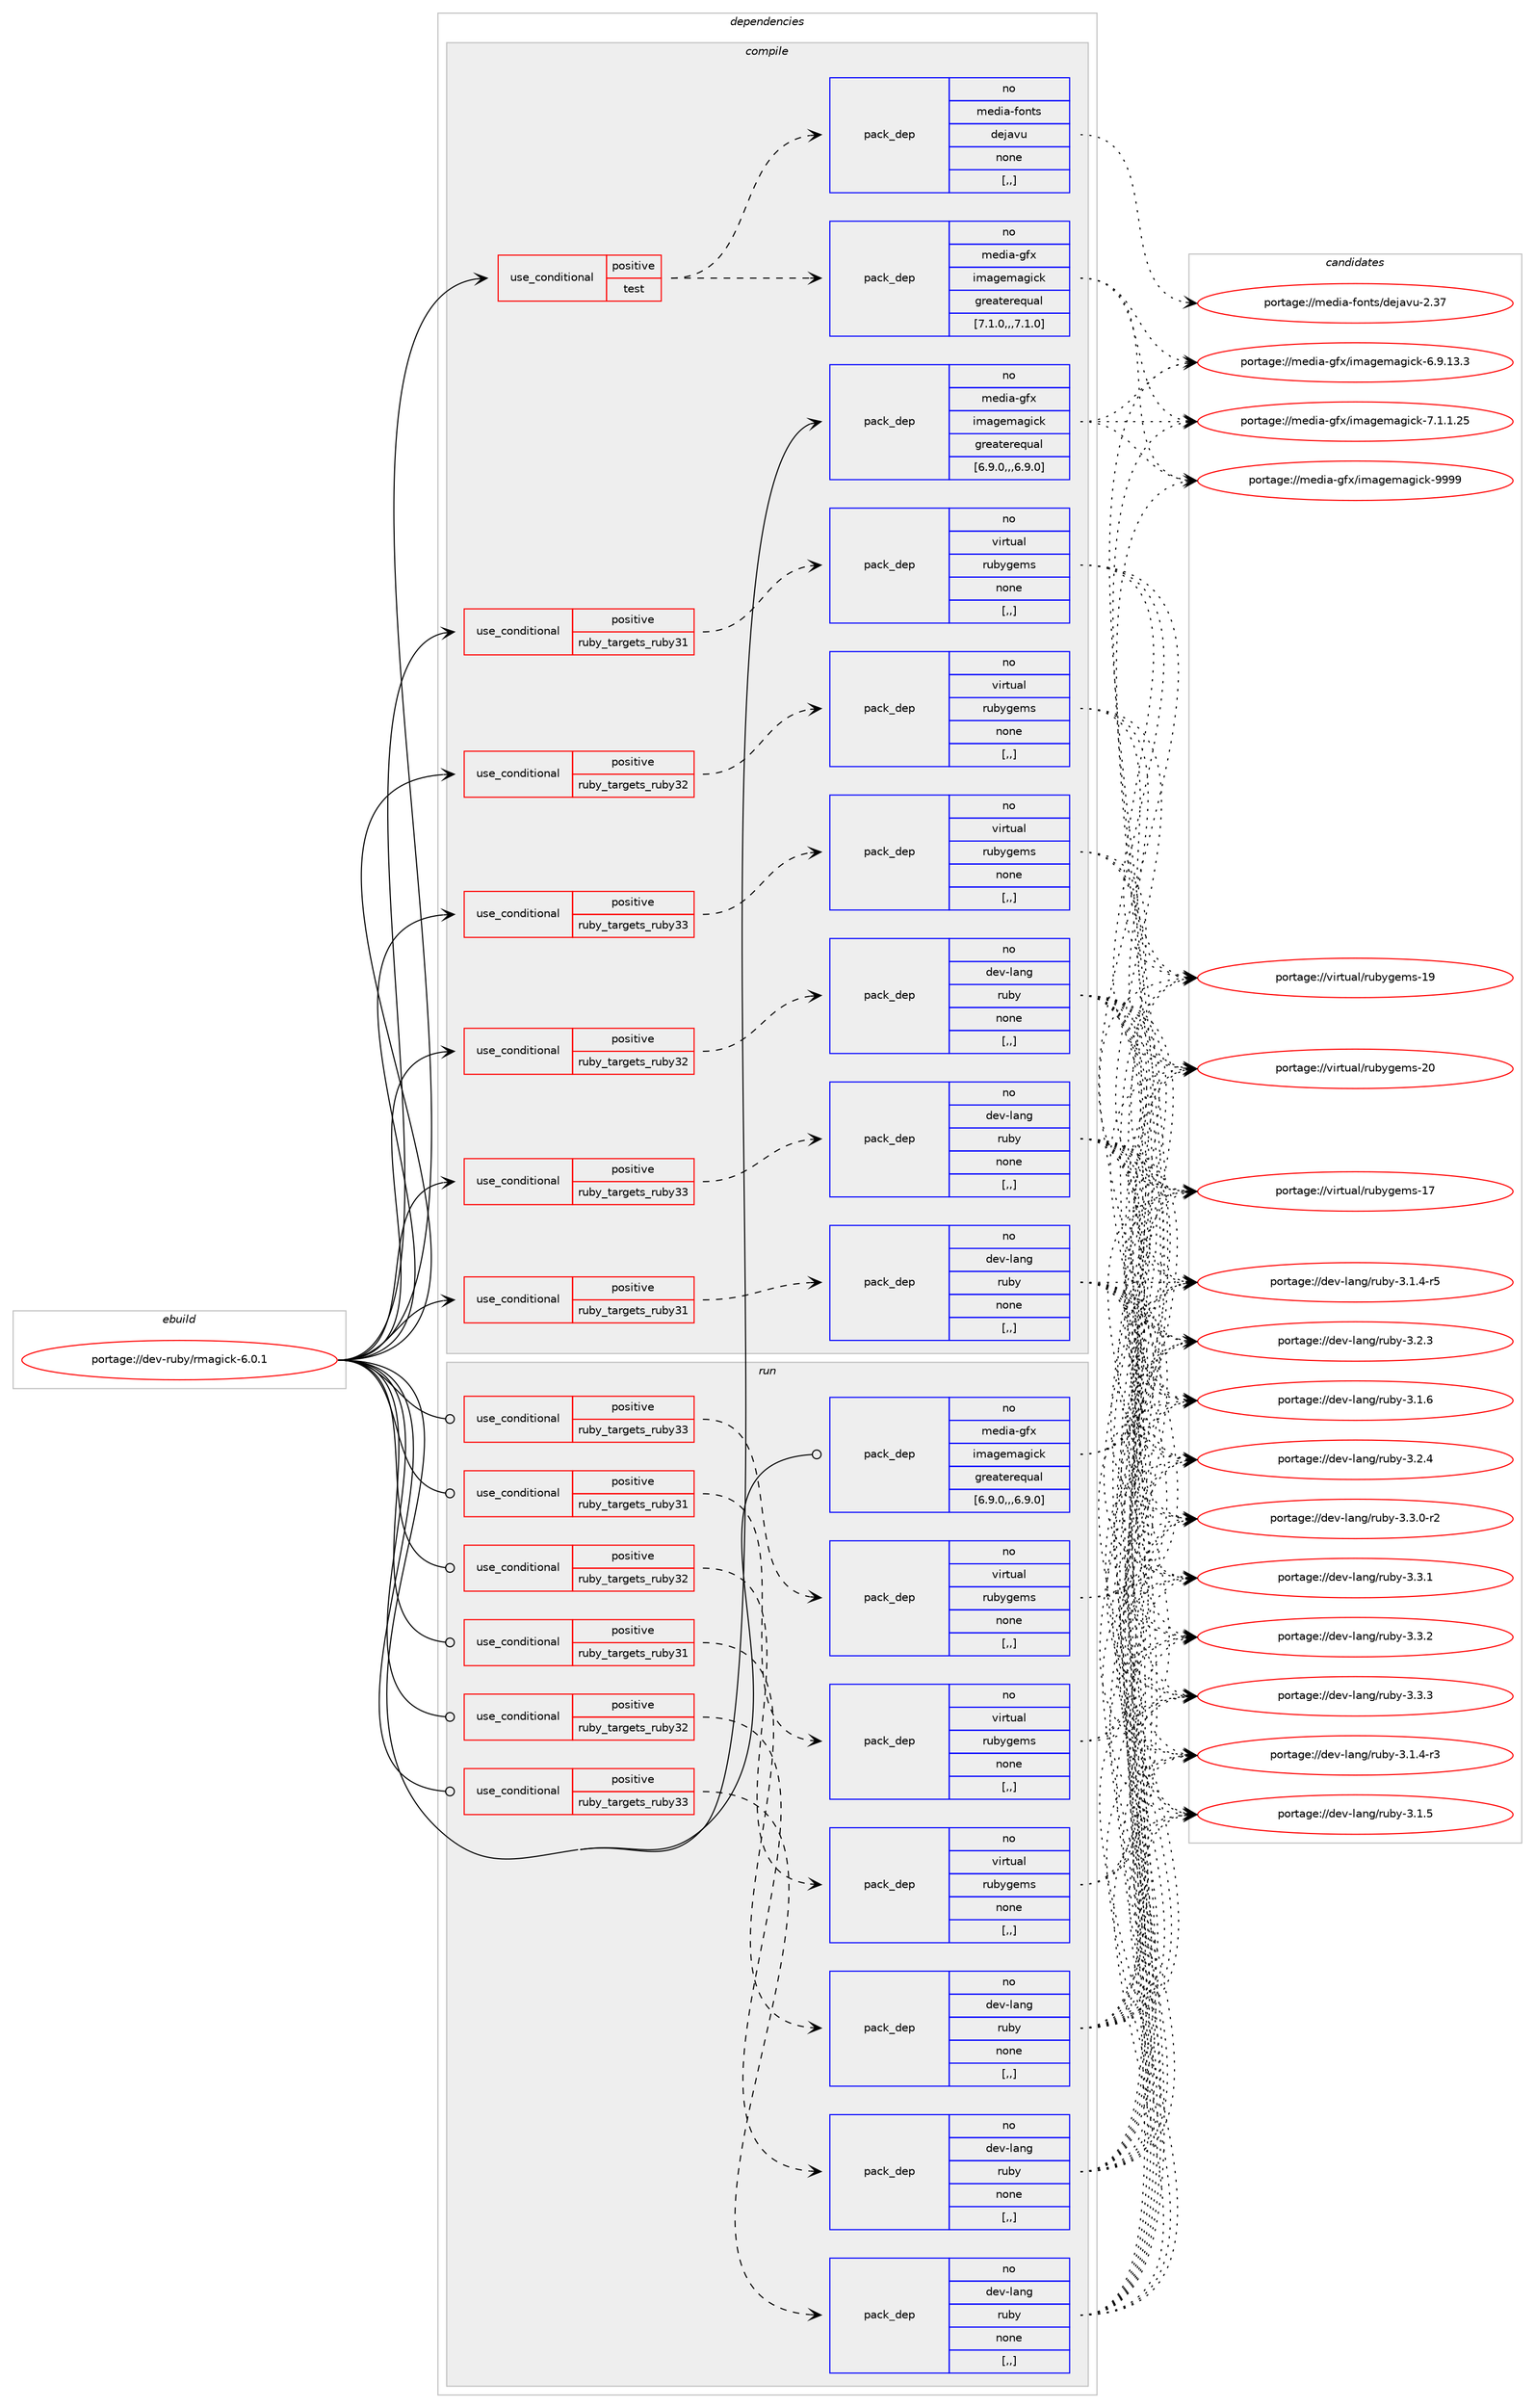 digraph prolog {

# *************
# Graph options
# *************

newrank=true;
concentrate=true;
compound=true;
graph [rankdir=LR,fontname=Helvetica,fontsize=10,ranksep=1.5];#, ranksep=2.5, nodesep=0.2];
edge  [arrowhead=vee];
node  [fontname=Helvetica,fontsize=10];

# **********
# The ebuild
# **********

subgraph cluster_leftcol {
color=gray;
rank=same;
label=<<i>ebuild</i>>;
id [label="portage://dev-ruby/rmagick-6.0.1", color=red, width=4, href="../dev-ruby/rmagick-6.0.1.svg"];
}

# ****************
# The dependencies
# ****************

subgraph cluster_midcol {
color=gray;
label=<<i>dependencies</i>>;
subgraph cluster_compile {
fillcolor="#eeeeee";
style=filled;
label=<<i>compile</i>>;
subgraph cond53191 {
dependency194569 [label=<<TABLE BORDER="0" CELLBORDER="1" CELLSPACING="0" CELLPADDING="4"><TR><TD ROWSPAN="3" CELLPADDING="10">use_conditional</TD></TR><TR><TD>positive</TD></TR><TR><TD>ruby_targets_ruby31</TD></TR></TABLE>>, shape=none, color=red];
subgraph pack140054 {
dependency194570 [label=<<TABLE BORDER="0" CELLBORDER="1" CELLSPACING="0" CELLPADDING="4" WIDTH="220"><TR><TD ROWSPAN="6" CELLPADDING="30">pack_dep</TD></TR><TR><TD WIDTH="110">no</TD></TR><TR><TD>dev-lang</TD></TR><TR><TD>ruby</TD></TR><TR><TD>none</TD></TR><TR><TD>[,,]</TD></TR></TABLE>>, shape=none, color=blue];
}
dependency194569:e -> dependency194570:w [weight=20,style="dashed",arrowhead="vee"];
}
id:e -> dependency194569:w [weight=20,style="solid",arrowhead="vee"];
subgraph cond53192 {
dependency194571 [label=<<TABLE BORDER="0" CELLBORDER="1" CELLSPACING="0" CELLPADDING="4"><TR><TD ROWSPAN="3" CELLPADDING="10">use_conditional</TD></TR><TR><TD>positive</TD></TR><TR><TD>ruby_targets_ruby31</TD></TR></TABLE>>, shape=none, color=red];
subgraph pack140055 {
dependency194572 [label=<<TABLE BORDER="0" CELLBORDER="1" CELLSPACING="0" CELLPADDING="4" WIDTH="220"><TR><TD ROWSPAN="6" CELLPADDING="30">pack_dep</TD></TR><TR><TD WIDTH="110">no</TD></TR><TR><TD>virtual</TD></TR><TR><TD>rubygems</TD></TR><TR><TD>none</TD></TR><TR><TD>[,,]</TD></TR></TABLE>>, shape=none, color=blue];
}
dependency194571:e -> dependency194572:w [weight=20,style="dashed",arrowhead="vee"];
}
id:e -> dependency194571:w [weight=20,style="solid",arrowhead="vee"];
subgraph cond53193 {
dependency194573 [label=<<TABLE BORDER="0" CELLBORDER="1" CELLSPACING="0" CELLPADDING="4"><TR><TD ROWSPAN="3" CELLPADDING="10">use_conditional</TD></TR><TR><TD>positive</TD></TR><TR><TD>ruby_targets_ruby32</TD></TR></TABLE>>, shape=none, color=red];
subgraph pack140056 {
dependency194574 [label=<<TABLE BORDER="0" CELLBORDER="1" CELLSPACING="0" CELLPADDING="4" WIDTH="220"><TR><TD ROWSPAN="6" CELLPADDING="30">pack_dep</TD></TR><TR><TD WIDTH="110">no</TD></TR><TR><TD>dev-lang</TD></TR><TR><TD>ruby</TD></TR><TR><TD>none</TD></TR><TR><TD>[,,]</TD></TR></TABLE>>, shape=none, color=blue];
}
dependency194573:e -> dependency194574:w [weight=20,style="dashed",arrowhead="vee"];
}
id:e -> dependency194573:w [weight=20,style="solid",arrowhead="vee"];
subgraph cond53194 {
dependency194575 [label=<<TABLE BORDER="0" CELLBORDER="1" CELLSPACING="0" CELLPADDING="4"><TR><TD ROWSPAN="3" CELLPADDING="10">use_conditional</TD></TR><TR><TD>positive</TD></TR><TR><TD>ruby_targets_ruby32</TD></TR></TABLE>>, shape=none, color=red];
subgraph pack140057 {
dependency194576 [label=<<TABLE BORDER="0" CELLBORDER="1" CELLSPACING="0" CELLPADDING="4" WIDTH="220"><TR><TD ROWSPAN="6" CELLPADDING="30">pack_dep</TD></TR><TR><TD WIDTH="110">no</TD></TR><TR><TD>virtual</TD></TR><TR><TD>rubygems</TD></TR><TR><TD>none</TD></TR><TR><TD>[,,]</TD></TR></TABLE>>, shape=none, color=blue];
}
dependency194575:e -> dependency194576:w [weight=20,style="dashed",arrowhead="vee"];
}
id:e -> dependency194575:w [weight=20,style="solid",arrowhead="vee"];
subgraph cond53195 {
dependency194577 [label=<<TABLE BORDER="0" CELLBORDER="1" CELLSPACING="0" CELLPADDING="4"><TR><TD ROWSPAN="3" CELLPADDING="10">use_conditional</TD></TR><TR><TD>positive</TD></TR><TR><TD>ruby_targets_ruby33</TD></TR></TABLE>>, shape=none, color=red];
subgraph pack140058 {
dependency194578 [label=<<TABLE BORDER="0" CELLBORDER="1" CELLSPACING="0" CELLPADDING="4" WIDTH="220"><TR><TD ROWSPAN="6" CELLPADDING="30">pack_dep</TD></TR><TR><TD WIDTH="110">no</TD></TR><TR><TD>dev-lang</TD></TR><TR><TD>ruby</TD></TR><TR><TD>none</TD></TR><TR><TD>[,,]</TD></TR></TABLE>>, shape=none, color=blue];
}
dependency194577:e -> dependency194578:w [weight=20,style="dashed",arrowhead="vee"];
}
id:e -> dependency194577:w [weight=20,style="solid",arrowhead="vee"];
subgraph cond53196 {
dependency194579 [label=<<TABLE BORDER="0" CELLBORDER="1" CELLSPACING="0" CELLPADDING="4"><TR><TD ROWSPAN="3" CELLPADDING="10">use_conditional</TD></TR><TR><TD>positive</TD></TR><TR><TD>ruby_targets_ruby33</TD></TR></TABLE>>, shape=none, color=red];
subgraph pack140059 {
dependency194580 [label=<<TABLE BORDER="0" CELLBORDER="1" CELLSPACING="0" CELLPADDING="4" WIDTH="220"><TR><TD ROWSPAN="6" CELLPADDING="30">pack_dep</TD></TR><TR><TD WIDTH="110">no</TD></TR><TR><TD>virtual</TD></TR><TR><TD>rubygems</TD></TR><TR><TD>none</TD></TR><TR><TD>[,,]</TD></TR></TABLE>>, shape=none, color=blue];
}
dependency194579:e -> dependency194580:w [weight=20,style="dashed",arrowhead="vee"];
}
id:e -> dependency194579:w [weight=20,style="solid",arrowhead="vee"];
subgraph cond53197 {
dependency194581 [label=<<TABLE BORDER="0" CELLBORDER="1" CELLSPACING="0" CELLPADDING="4"><TR><TD ROWSPAN="3" CELLPADDING="10">use_conditional</TD></TR><TR><TD>positive</TD></TR><TR><TD>test</TD></TR></TABLE>>, shape=none, color=red];
subgraph pack140060 {
dependency194582 [label=<<TABLE BORDER="0" CELLBORDER="1" CELLSPACING="0" CELLPADDING="4" WIDTH="220"><TR><TD ROWSPAN="6" CELLPADDING="30">pack_dep</TD></TR><TR><TD WIDTH="110">no</TD></TR><TR><TD>media-gfx</TD></TR><TR><TD>imagemagick</TD></TR><TR><TD>greaterequal</TD></TR><TR><TD>[7.1.0,,,7.1.0]</TD></TR></TABLE>>, shape=none, color=blue];
}
dependency194581:e -> dependency194582:w [weight=20,style="dashed",arrowhead="vee"];
subgraph pack140061 {
dependency194583 [label=<<TABLE BORDER="0" CELLBORDER="1" CELLSPACING="0" CELLPADDING="4" WIDTH="220"><TR><TD ROWSPAN="6" CELLPADDING="30">pack_dep</TD></TR><TR><TD WIDTH="110">no</TD></TR><TR><TD>media-fonts</TD></TR><TR><TD>dejavu</TD></TR><TR><TD>none</TD></TR><TR><TD>[,,]</TD></TR></TABLE>>, shape=none, color=blue];
}
dependency194581:e -> dependency194583:w [weight=20,style="dashed",arrowhead="vee"];
}
id:e -> dependency194581:w [weight=20,style="solid",arrowhead="vee"];
subgraph pack140062 {
dependency194584 [label=<<TABLE BORDER="0" CELLBORDER="1" CELLSPACING="0" CELLPADDING="4" WIDTH="220"><TR><TD ROWSPAN="6" CELLPADDING="30">pack_dep</TD></TR><TR><TD WIDTH="110">no</TD></TR><TR><TD>media-gfx</TD></TR><TR><TD>imagemagick</TD></TR><TR><TD>greaterequal</TD></TR><TR><TD>[6.9.0,,,6.9.0]</TD></TR></TABLE>>, shape=none, color=blue];
}
id:e -> dependency194584:w [weight=20,style="solid",arrowhead="vee"];
}
subgraph cluster_compileandrun {
fillcolor="#eeeeee";
style=filled;
label=<<i>compile and run</i>>;
}
subgraph cluster_run {
fillcolor="#eeeeee";
style=filled;
label=<<i>run</i>>;
subgraph cond53198 {
dependency194585 [label=<<TABLE BORDER="0" CELLBORDER="1" CELLSPACING="0" CELLPADDING="4"><TR><TD ROWSPAN="3" CELLPADDING="10">use_conditional</TD></TR><TR><TD>positive</TD></TR><TR><TD>ruby_targets_ruby31</TD></TR></TABLE>>, shape=none, color=red];
subgraph pack140063 {
dependency194586 [label=<<TABLE BORDER="0" CELLBORDER="1" CELLSPACING="0" CELLPADDING="4" WIDTH="220"><TR><TD ROWSPAN="6" CELLPADDING="30">pack_dep</TD></TR><TR><TD WIDTH="110">no</TD></TR><TR><TD>dev-lang</TD></TR><TR><TD>ruby</TD></TR><TR><TD>none</TD></TR><TR><TD>[,,]</TD></TR></TABLE>>, shape=none, color=blue];
}
dependency194585:e -> dependency194586:w [weight=20,style="dashed",arrowhead="vee"];
}
id:e -> dependency194585:w [weight=20,style="solid",arrowhead="odot"];
subgraph cond53199 {
dependency194587 [label=<<TABLE BORDER="0" CELLBORDER="1" CELLSPACING="0" CELLPADDING="4"><TR><TD ROWSPAN="3" CELLPADDING="10">use_conditional</TD></TR><TR><TD>positive</TD></TR><TR><TD>ruby_targets_ruby31</TD></TR></TABLE>>, shape=none, color=red];
subgraph pack140064 {
dependency194588 [label=<<TABLE BORDER="0" CELLBORDER="1" CELLSPACING="0" CELLPADDING="4" WIDTH="220"><TR><TD ROWSPAN="6" CELLPADDING="30">pack_dep</TD></TR><TR><TD WIDTH="110">no</TD></TR><TR><TD>virtual</TD></TR><TR><TD>rubygems</TD></TR><TR><TD>none</TD></TR><TR><TD>[,,]</TD></TR></TABLE>>, shape=none, color=blue];
}
dependency194587:e -> dependency194588:w [weight=20,style="dashed",arrowhead="vee"];
}
id:e -> dependency194587:w [weight=20,style="solid",arrowhead="odot"];
subgraph cond53200 {
dependency194589 [label=<<TABLE BORDER="0" CELLBORDER="1" CELLSPACING="0" CELLPADDING="4"><TR><TD ROWSPAN="3" CELLPADDING="10">use_conditional</TD></TR><TR><TD>positive</TD></TR><TR><TD>ruby_targets_ruby32</TD></TR></TABLE>>, shape=none, color=red];
subgraph pack140065 {
dependency194590 [label=<<TABLE BORDER="0" CELLBORDER="1" CELLSPACING="0" CELLPADDING="4" WIDTH="220"><TR><TD ROWSPAN="6" CELLPADDING="30">pack_dep</TD></TR><TR><TD WIDTH="110">no</TD></TR><TR><TD>dev-lang</TD></TR><TR><TD>ruby</TD></TR><TR><TD>none</TD></TR><TR><TD>[,,]</TD></TR></TABLE>>, shape=none, color=blue];
}
dependency194589:e -> dependency194590:w [weight=20,style="dashed",arrowhead="vee"];
}
id:e -> dependency194589:w [weight=20,style="solid",arrowhead="odot"];
subgraph cond53201 {
dependency194591 [label=<<TABLE BORDER="0" CELLBORDER="1" CELLSPACING="0" CELLPADDING="4"><TR><TD ROWSPAN="3" CELLPADDING="10">use_conditional</TD></TR><TR><TD>positive</TD></TR><TR><TD>ruby_targets_ruby32</TD></TR></TABLE>>, shape=none, color=red];
subgraph pack140066 {
dependency194592 [label=<<TABLE BORDER="0" CELLBORDER="1" CELLSPACING="0" CELLPADDING="4" WIDTH="220"><TR><TD ROWSPAN="6" CELLPADDING="30">pack_dep</TD></TR><TR><TD WIDTH="110">no</TD></TR><TR><TD>virtual</TD></TR><TR><TD>rubygems</TD></TR><TR><TD>none</TD></TR><TR><TD>[,,]</TD></TR></TABLE>>, shape=none, color=blue];
}
dependency194591:e -> dependency194592:w [weight=20,style="dashed",arrowhead="vee"];
}
id:e -> dependency194591:w [weight=20,style="solid",arrowhead="odot"];
subgraph cond53202 {
dependency194593 [label=<<TABLE BORDER="0" CELLBORDER="1" CELLSPACING="0" CELLPADDING="4"><TR><TD ROWSPAN="3" CELLPADDING="10">use_conditional</TD></TR><TR><TD>positive</TD></TR><TR><TD>ruby_targets_ruby33</TD></TR></TABLE>>, shape=none, color=red];
subgraph pack140067 {
dependency194594 [label=<<TABLE BORDER="0" CELLBORDER="1" CELLSPACING="0" CELLPADDING="4" WIDTH="220"><TR><TD ROWSPAN="6" CELLPADDING="30">pack_dep</TD></TR><TR><TD WIDTH="110">no</TD></TR><TR><TD>dev-lang</TD></TR><TR><TD>ruby</TD></TR><TR><TD>none</TD></TR><TR><TD>[,,]</TD></TR></TABLE>>, shape=none, color=blue];
}
dependency194593:e -> dependency194594:w [weight=20,style="dashed",arrowhead="vee"];
}
id:e -> dependency194593:w [weight=20,style="solid",arrowhead="odot"];
subgraph cond53203 {
dependency194595 [label=<<TABLE BORDER="0" CELLBORDER="1" CELLSPACING="0" CELLPADDING="4"><TR><TD ROWSPAN="3" CELLPADDING="10">use_conditional</TD></TR><TR><TD>positive</TD></TR><TR><TD>ruby_targets_ruby33</TD></TR></TABLE>>, shape=none, color=red];
subgraph pack140068 {
dependency194596 [label=<<TABLE BORDER="0" CELLBORDER="1" CELLSPACING="0" CELLPADDING="4" WIDTH="220"><TR><TD ROWSPAN="6" CELLPADDING="30">pack_dep</TD></TR><TR><TD WIDTH="110">no</TD></TR><TR><TD>virtual</TD></TR><TR><TD>rubygems</TD></TR><TR><TD>none</TD></TR><TR><TD>[,,]</TD></TR></TABLE>>, shape=none, color=blue];
}
dependency194595:e -> dependency194596:w [weight=20,style="dashed",arrowhead="vee"];
}
id:e -> dependency194595:w [weight=20,style="solid",arrowhead="odot"];
subgraph pack140069 {
dependency194597 [label=<<TABLE BORDER="0" CELLBORDER="1" CELLSPACING="0" CELLPADDING="4" WIDTH="220"><TR><TD ROWSPAN="6" CELLPADDING="30">pack_dep</TD></TR><TR><TD WIDTH="110">no</TD></TR><TR><TD>media-gfx</TD></TR><TR><TD>imagemagick</TD></TR><TR><TD>greaterequal</TD></TR><TR><TD>[6.9.0,,,6.9.0]</TD></TR></TABLE>>, shape=none, color=blue];
}
id:e -> dependency194597:w [weight=20,style="solid",arrowhead="odot"];
}
}

# **************
# The candidates
# **************

subgraph cluster_choices {
rank=same;
color=gray;
label=<<i>candidates</i>>;

subgraph choice140054 {
color=black;
nodesep=1;
choice100101118451089711010347114117981214551464946524511451 [label="portage://dev-lang/ruby-3.1.4-r3", color=red, width=4,href="../dev-lang/ruby-3.1.4-r3.svg"];
choice100101118451089711010347114117981214551464946524511453 [label="portage://dev-lang/ruby-3.1.4-r5", color=red, width=4,href="../dev-lang/ruby-3.1.4-r5.svg"];
choice10010111845108971101034711411798121455146494653 [label="portage://dev-lang/ruby-3.1.5", color=red, width=4,href="../dev-lang/ruby-3.1.5.svg"];
choice10010111845108971101034711411798121455146494654 [label="portage://dev-lang/ruby-3.1.6", color=red, width=4,href="../dev-lang/ruby-3.1.6.svg"];
choice10010111845108971101034711411798121455146504651 [label="portage://dev-lang/ruby-3.2.3", color=red, width=4,href="../dev-lang/ruby-3.2.3.svg"];
choice10010111845108971101034711411798121455146504652 [label="portage://dev-lang/ruby-3.2.4", color=red, width=4,href="../dev-lang/ruby-3.2.4.svg"];
choice100101118451089711010347114117981214551465146484511450 [label="portage://dev-lang/ruby-3.3.0-r2", color=red, width=4,href="../dev-lang/ruby-3.3.0-r2.svg"];
choice10010111845108971101034711411798121455146514649 [label="portage://dev-lang/ruby-3.3.1", color=red, width=4,href="../dev-lang/ruby-3.3.1.svg"];
choice10010111845108971101034711411798121455146514650 [label="portage://dev-lang/ruby-3.3.2", color=red, width=4,href="../dev-lang/ruby-3.3.2.svg"];
choice10010111845108971101034711411798121455146514651 [label="portage://dev-lang/ruby-3.3.3", color=red, width=4,href="../dev-lang/ruby-3.3.3.svg"];
dependency194570:e -> choice100101118451089711010347114117981214551464946524511451:w [style=dotted,weight="100"];
dependency194570:e -> choice100101118451089711010347114117981214551464946524511453:w [style=dotted,weight="100"];
dependency194570:e -> choice10010111845108971101034711411798121455146494653:w [style=dotted,weight="100"];
dependency194570:e -> choice10010111845108971101034711411798121455146494654:w [style=dotted,weight="100"];
dependency194570:e -> choice10010111845108971101034711411798121455146504651:w [style=dotted,weight="100"];
dependency194570:e -> choice10010111845108971101034711411798121455146504652:w [style=dotted,weight="100"];
dependency194570:e -> choice100101118451089711010347114117981214551465146484511450:w [style=dotted,weight="100"];
dependency194570:e -> choice10010111845108971101034711411798121455146514649:w [style=dotted,weight="100"];
dependency194570:e -> choice10010111845108971101034711411798121455146514650:w [style=dotted,weight="100"];
dependency194570:e -> choice10010111845108971101034711411798121455146514651:w [style=dotted,weight="100"];
}
subgraph choice140055 {
color=black;
nodesep=1;
choice118105114116117971084711411798121103101109115454955 [label="portage://virtual/rubygems-17", color=red, width=4,href="../virtual/rubygems-17.svg"];
choice118105114116117971084711411798121103101109115454957 [label="portage://virtual/rubygems-19", color=red, width=4,href="../virtual/rubygems-19.svg"];
choice118105114116117971084711411798121103101109115455048 [label="portage://virtual/rubygems-20", color=red, width=4,href="../virtual/rubygems-20.svg"];
dependency194572:e -> choice118105114116117971084711411798121103101109115454955:w [style=dotted,weight="100"];
dependency194572:e -> choice118105114116117971084711411798121103101109115454957:w [style=dotted,weight="100"];
dependency194572:e -> choice118105114116117971084711411798121103101109115455048:w [style=dotted,weight="100"];
}
subgraph choice140056 {
color=black;
nodesep=1;
choice100101118451089711010347114117981214551464946524511451 [label="portage://dev-lang/ruby-3.1.4-r3", color=red, width=4,href="../dev-lang/ruby-3.1.4-r3.svg"];
choice100101118451089711010347114117981214551464946524511453 [label="portage://dev-lang/ruby-3.1.4-r5", color=red, width=4,href="../dev-lang/ruby-3.1.4-r5.svg"];
choice10010111845108971101034711411798121455146494653 [label="portage://dev-lang/ruby-3.1.5", color=red, width=4,href="../dev-lang/ruby-3.1.5.svg"];
choice10010111845108971101034711411798121455146494654 [label="portage://dev-lang/ruby-3.1.6", color=red, width=4,href="../dev-lang/ruby-3.1.6.svg"];
choice10010111845108971101034711411798121455146504651 [label="portage://dev-lang/ruby-3.2.3", color=red, width=4,href="../dev-lang/ruby-3.2.3.svg"];
choice10010111845108971101034711411798121455146504652 [label="portage://dev-lang/ruby-3.2.4", color=red, width=4,href="../dev-lang/ruby-3.2.4.svg"];
choice100101118451089711010347114117981214551465146484511450 [label="portage://dev-lang/ruby-3.3.0-r2", color=red, width=4,href="../dev-lang/ruby-3.3.0-r2.svg"];
choice10010111845108971101034711411798121455146514649 [label="portage://dev-lang/ruby-3.3.1", color=red, width=4,href="../dev-lang/ruby-3.3.1.svg"];
choice10010111845108971101034711411798121455146514650 [label="portage://dev-lang/ruby-3.3.2", color=red, width=4,href="../dev-lang/ruby-3.3.2.svg"];
choice10010111845108971101034711411798121455146514651 [label="portage://dev-lang/ruby-3.3.3", color=red, width=4,href="../dev-lang/ruby-3.3.3.svg"];
dependency194574:e -> choice100101118451089711010347114117981214551464946524511451:w [style=dotted,weight="100"];
dependency194574:e -> choice100101118451089711010347114117981214551464946524511453:w [style=dotted,weight="100"];
dependency194574:e -> choice10010111845108971101034711411798121455146494653:w [style=dotted,weight="100"];
dependency194574:e -> choice10010111845108971101034711411798121455146494654:w [style=dotted,weight="100"];
dependency194574:e -> choice10010111845108971101034711411798121455146504651:w [style=dotted,weight="100"];
dependency194574:e -> choice10010111845108971101034711411798121455146504652:w [style=dotted,weight="100"];
dependency194574:e -> choice100101118451089711010347114117981214551465146484511450:w [style=dotted,weight="100"];
dependency194574:e -> choice10010111845108971101034711411798121455146514649:w [style=dotted,weight="100"];
dependency194574:e -> choice10010111845108971101034711411798121455146514650:w [style=dotted,weight="100"];
dependency194574:e -> choice10010111845108971101034711411798121455146514651:w [style=dotted,weight="100"];
}
subgraph choice140057 {
color=black;
nodesep=1;
choice118105114116117971084711411798121103101109115454955 [label="portage://virtual/rubygems-17", color=red, width=4,href="../virtual/rubygems-17.svg"];
choice118105114116117971084711411798121103101109115454957 [label="portage://virtual/rubygems-19", color=red, width=4,href="../virtual/rubygems-19.svg"];
choice118105114116117971084711411798121103101109115455048 [label="portage://virtual/rubygems-20", color=red, width=4,href="../virtual/rubygems-20.svg"];
dependency194576:e -> choice118105114116117971084711411798121103101109115454955:w [style=dotted,weight="100"];
dependency194576:e -> choice118105114116117971084711411798121103101109115454957:w [style=dotted,weight="100"];
dependency194576:e -> choice118105114116117971084711411798121103101109115455048:w [style=dotted,weight="100"];
}
subgraph choice140058 {
color=black;
nodesep=1;
choice100101118451089711010347114117981214551464946524511451 [label="portage://dev-lang/ruby-3.1.4-r3", color=red, width=4,href="../dev-lang/ruby-3.1.4-r3.svg"];
choice100101118451089711010347114117981214551464946524511453 [label="portage://dev-lang/ruby-3.1.4-r5", color=red, width=4,href="../dev-lang/ruby-3.1.4-r5.svg"];
choice10010111845108971101034711411798121455146494653 [label="portage://dev-lang/ruby-3.1.5", color=red, width=4,href="../dev-lang/ruby-3.1.5.svg"];
choice10010111845108971101034711411798121455146494654 [label="portage://dev-lang/ruby-3.1.6", color=red, width=4,href="../dev-lang/ruby-3.1.6.svg"];
choice10010111845108971101034711411798121455146504651 [label="portage://dev-lang/ruby-3.2.3", color=red, width=4,href="../dev-lang/ruby-3.2.3.svg"];
choice10010111845108971101034711411798121455146504652 [label="portage://dev-lang/ruby-3.2.4", color=red, width=4,href="../dev-lang/ruby-3.2.4.svg"];
choice100101118451089711010347114117981214551465146484511450 [label="portage://dev-lang/ruby-3.3.0-r2", color=red, width=4,href="../dev-lang/ruby-3.3.0-r2.svg"];
choice10010111845108971101034711411798121455146514649 [label="portage://dev-lang/ruby-3.3.1", color=red, width=4,href="../dev-lang/ruby-3.3.1.svg"];
choice10010111845108971101034711411798121455146514650 [label="portage://dev-lang/ruby-3.3.2", color=red, width=4,href="../dev-lang/ruby-3.3.2.svg"];
choice10010111845108971101034711411798121455146514651 [label="portage://dev-lang/ruby-3.3.3", color=red, width=4,href="../dev-lang/ruby-3.3.3.svg"];
dependency194578:e -> choice100101118451089711010347114117981214551464946524511451:w [style=dotted,weight="100"];
dependency194578:e -> choice100101118451089711010347114117981214551464946524511453:w [style=dotted,weight="100"];
dependency194578:e -> choice10010111845108971101034711411798121455146494653:w [style=dotted,weight="100"];
dependency194578:e -> choice10010111845108971101034711411798121455146494654:w [style=dotted,weight="100"];
dependency194578:e -> choice10010111845108971101034711411798121455146504651:w [style=dotted,weight="100"];
dependency194578:e -> choice10010111845108971101034711411798121455146504652:w [style=dotted,weight="100"];
dependency194578:e -> choice100101118451089711010347114117981214551465146484511450:w [style=dotted,weight="100"];
dependency194578:e -> choice10010111845108971101034711411798121455146514649:w [style=dotted,weight="100"];
dependency194578:e -> choice10010111845108971101034711411798121455146514650:w [style=dotted,weight="100"];
dependency194578:e -> choice10010111845108971101034711411798121455146514651:w [style=dotted,weight="100"];
}
subgraph choice140059 {
color=black;
nodesep=1;
choice118105114116117971084711411798121103101109115454955 [label="portage://virtual/rubygems-17", color=red, width=4,href="../virtual/rubygems-17.svg"];
choice118105114116117971084711411798121103101109115454957 [label="portage://virtual/rubygems-19", color=red, width=4,href="../virtual/rubygems-19.svg"];
choice118105114116117971084711411798121103101109115455048 [label="portage://virtual/rubygems-20", color=red, width=4,href="../virtual/rubygems-20.svg"];
dependency194580:e -> choice118105114116117971084711411798121103101109115454955:w [style=dotted,weight="100"];
dependency194580:e -> choice118105114116117971084711411798121103101109115454957:w [style=dotted,weight="100"];
dependency194580:e -> choice118105114116117971084711411798121103101109115455048:w [style=dotted,weight="100"];
}
subgraph choice140060 {
color=black;
nodesep=1;
choice109101100105974510310212047105109971031011099710310599107455446574649514651 [label="portage://media-gfx/imagemagick-6.9.13.3", color=red, width=4,href="../media-gfx/imagemagick-6.9.13.3.svg"];
choice109101100105974510310212047105109971031011099710310599107455546494649465053 [label="portage://media-gfx/imagemagick-7.1.1.25", color=red, width=4,href="../media-gfx/imagemagick-7.1.1.25.svg"];
choice1091011001059745103102120471051099710310110997103105991074557575757 [label="portage://media-gfx/imagemagick-9999", color=red, width=4,href="../media-gfx/imagemagick-9999.svg"];
dependency194582:e -> choice109101100105974510310212047105109971031011099710310599107455446574649514651:w [style=dotted,weight="100"];
dependency194582:e -> choice109101100105974510310212047105109971031011099710310599107455546494649465053:w [style=dotted,weight="100"];
dependency194582:e -> choice1091011001059745103102120471051099710310110997103105991074557575757:w [style=dotted,weight="100"];
}
subgraph choice140061 {
color=black;
nodesep=1;
choice109101100105974510211111011611547100101106971181174550465155 [label="portage://media-fonts/dejavu-2.37", color=red, width=4,href="../media-fonts/dejavu-2.37.svg"];
dependency194583:e -> choice109101100105974510211111011611547100101106971181174550465155:w [style=dotted,weight="100"];
}
subgraph choice140062 {
color=black;
nodesep=1;
choice109101100105974510310212047105109971031011099710310599107455446574649514651 [label="portage://media-gfx/imagemagick-6.9.13.3", color=red, width=4,href="../media-gfx/imagemagick-6.9.13.3.svg"];
choice109101100105974510310212047105109971031011099710310599107455546494649465053 [label="portage://media-gfx/imagemagick-7.1.1.25", color=red, width=4,href="../media-gfx/imagemagick-7.1.1.25.svg"];
choice1091011001059745103102120471051099710310110997103105991074557575757 [label="portage://media-gfx/imagemagick-9999", color=red, width=4,href="../media-gfx/imagemagick-9999.svg"];
dependency194584:e -> choice109101100105974510310212047105109971031011099710310599107455446574649514651:w [style=dotted,weight="100"];
dependency194584:e -> choice109101100105974510310212047105109971031011099710310599107455546494649465053:w [style=dotted,weight="100"];
dependency194584:e -> choice1091011001059745103102120471051099710310110997103105991074557575757:w [style=dotted,weight="100"];
}
subgraph choice140063 {
color=black;
nodesep=1;
choice100101118451089711010347114117981214551464946524511451 [label="portage://dev-lang/ruby-3.1.4-r3", color=red, width=4,href="../dev-lang/ruby-3.1.4-r3.svg"];
choice100101118451089711010347114117981214551464946524511453 [label="portage://dev-lang/ruby-3.1.4-r5", color=red, width=4,href="../dev-lang/ruby-3.1.4-r5.svg"];
choice10010111845108971101034711411798121455146494653 [label="portage://dev-lang/ruby-3.1.5", color=red, width=4,href="../dev-lang/ruby-3.1.5.svg"];
choice10010111845108971101034711411798121455146494654 [label="portage://dev-lang/ruby-3.1.6", color=red, width=4,href="../dev-lang/ruby-3.1.6.svg"];
choice10010111845108971101034711411798121455146504651 [label="portage://dev-lang/ruby-3.2.3", color=red, width=4,href="../dev-lang/ruby-3.2.3.svg"];
choice10010111845108971101034711411798121455146504652 [label="portage://dev-lang/ruby-3.2.4", color=red, width=4,href="../dev-lang/ruby-3.2.4.svg"];
choice100101118451089711010347114117981214551465146484511450 [label="portage://dev-lang/ruby-3.3.0-r2", color=red, width=4,href="../dev-lang/ruby-3.3.0-r2.svg"];
choice10010111845108971101034711411798121455146514649 [label="portage://dev-lang/ruby-3.3.1", color=red, width=4,href="../dev-lang/ruby-3.3.1.svg"];
choice10010111845108971101034711411798121455146514650 [label="portage://dev-lang/ruby-3.3.2", color=red, width=4,href="../dev-lang/ruby-3.3.2.svg"];
choice10010111845108971101034711411798121455146514651 [label="portage://dev-lang/ruby-3.3.3", color=red, width=4,href="../dev-lang/ruby-3.3.3.svg"];
dependency194586:e -> choice100101118451089711010347114117981214551464946524511451:w [style=dotted,weight="100"];
dependency194586:e -> choice100101118451089711010347114117981214551464946524511453:w [style=dotted,weight="100"];
dependency194586:e -> choice10010111845108971101034711411798121455146494653:w [style=dotted,weight="100"];
dependency194586:e -> choice10010111845108971101034711411798121455146494654:w [style=dotted,weight="100"];
dependency194586:e -> choice10010111845108971101034711411798121455146504651:w [style=dotted,weight="100"];
dependency194586:e -> choice10010111845108971101034711411798121455146504652:w [style=dotted,weight="100"];
dependency194586:e -> choice100101118451089711010347114117981214551465146484511450:w [style=dotted,weight="100"];
dependency194586:e -> choice10010111845108971101034711411798121455146514649:w [style=dotted,weight="100"];
dependency194586:e -> choice10010111845108971101034711411798121455146514650:w [style=dotted,weight="100"];
dependency194586:e -> choice10010111845108971101034711411798121455146514651:w [style=dotted,weight="100"];
}
subgraph choice140064 {
color=black;
nodesep=1;
choice118105114116117971084711411798121103101109115454955 [label="portage://virtual/rubygems-17", color=red, width=4,href="../virtual/rubygems-17.svg"];
choice118105114116117971084711411798121103101109115454957 [label="portage://virtual/rubygems-19", color=red, width=4,href="../virtual/rubygems-19.svg"];
choice118105114116117971084711411798121103101109115455048 [label="portage://virtual/rubygems-20", color=red, width=4,href="../virtual/rubygems-20.svg"];
dependency194588:e -> choice118105114116117971084711411798121103101109115454955:w [style=dotted,weight="100"];
dependency194588:e -> choice118105114116117971084711411798121103101109115454957:w [style=dotted,weight="100"];
dependency194588:e -> choice118105114116117971084711411798121103101109115455048:w [style=dotted,weight="100"];
}
subgraph choice140065 {
color=black;
nodesep=1;
choice100101118451089711010347114117981214551464946524511451 [label="portage://dev-lang/ruby-3.1.4-r3", color=red, width=4,href="../dev-lang/ruby-3.1.4-r3.svg"];
choice100101118451089711010347114117981214551464946524511453 [label="portage://dev-lang/ruby-3.1.4-r5", color=red, width=4,href="../dev-lang/ruby-3.1.4-r5.svg"];
choice10010111845108971101034711411798121455146494653 [label="portage://dev-lang/ruby-3.1.5", color=red, width=4,href="../dev-lang/ruby-3.1.5.svg"];
choice10010111845108971101034711411798121455146494654 [label="portage://dev-lang/ruby-3.1.6", color=red, width=4,href="../dev-lang/ruby-3.1.6.svg"];
choice10010111845108971101034711411798121455146504651 [label="portage://dev-lang/ruby-3.2.3", color=red, width=4,href="../dev-lang/ruby-3.2.3.svg"];
choice10010111845108971101034711411798121455146504652 [label="portage://dev-lang/ruby-3.2.4", color=red, width=4,href="../dev-lang/ruby-3.2.4.svg"];
choice100101118451089711010347114117981214551465146484511450 [label="portage://dev-lang/ruby-3.3.0-r2", color=red, width=4,href="../dev-lang/ruby-3.3.0-r2.svg"];
choice10010111845108971101034711411798121455146514649 [label="portage://dev-lang/ruby-3.3.1", color=red, width=4,href="../dev-lang/ruby-3.3.1.svg"];
choice10010111845108971101034711411798121455146514650 [label="portage://dev-lang/ruby-3.3.2", color=red, width=4,href="../dev-lang/ruby-3.3.2.svg"];
choice10010111845108971101034711411798121455146514651 [label="portage://dev-lang/ruby-3.3.3", color=red, width=4,href="../dev-lang/ruby-3.3.3.svg"];
dependency194590:e -> choice100101118451089711010347114117981214551464946524511451:w [style=dotted,weight="100"];
dependency194590:e -> choice100101118451089711010347114117981214551464946524511453:w [style=dotted,weight="100"];
dependency194590:e -> choice10010111845108971101034711411798121455146494653:w [style=dotted,weight="100"];
dependency194590:e -> choice10010111845108971101034711411798121455146494654:w [style=dotted,weight="100"];
dependency194590:e -> choice10010111845108971101034711411798121455146504651:w [style=dotted,weight="100"];
dependency194590:e -> choice10010111845108971101034711411798121455146504652:w [style=dotted,weight="100"];
dependency194590:e -> choice100101118451089711010347114117981214551465146484511450:w [style=dotted,weight="100"];
dependency194590:e -> choice10010111845108971101034711411798121455146514649:w [style=dotted,weight="100"];
dependency194590:e -> choice10010111845108971101034711411798121455146514650:w [style=dotted,weight="100"];
dependency194590:e -> choice10010111845108971101034711411798121455146514651:w [style=dotted,weight="100"];
}
subgraph choice140066 {
color=black;
nodesep=1;
choice118105114116117971084711411798121103101109115454955 [label="portage://virtual/rubygems-17", color=red, width=4,href="../virtual/rubygems-17.svg"];
choice118105114116117971084711411798121103101109115454957 [label="portage://virtual/rubygems-19", color=red, width=4,href="../virtual/rubygems-19.svg"];
choice118105114116117971084711411798121103101109115455048 [label="portage://virtual/rubygems-20", color=red, width=4,href="../virtual/rubygems-20.svg"];
dependency194592:e -> choice118105114116117971084711411798121103101109115454955:w [style=dotted,weight="100"];
dependency194592:e -> choice118105114116117971084711411798121103101109115454957:w [style=dotted,weight="100"];
dependency194592:e -> choice118105114116117971084711411798121103101109115455048:w [style=dotted,weight="100"];
}
subgraph choice140067 {
color=black;
nodesep=1;
choice100101118451089711010347114117981214551464946524511451 [label="portage://dev-lang/ruby-3.1.4-r3", color=red, width=4,href="../dev-lang/ruby-3.1.4-r3.svg"];
choice100101118451089711010347114117981214551464946524511453 [label="portage://dev-lang/ruby-3.1.4-r5", color=red, width=4,href="../dev-lang/ruby-3.1.4-r5.svg"];
choice10010111845108971101034711411798121455146494653 [label="portage://dev-lang/ruby-3.1.5", color=red, width=4,href="../dev-lang/ruby-3.1.5.svg"];
choice10010111845108971101034711411798121455146494654 [label="portage://dev-lang/ruby-3.1.6", color=red, width=4,href="../dev-lang/ruby-3.1.6.svg"];
choice10010111845108971101034711411798121455146504651 [label="portage://dev-lang/ruby-3.2.3", color=red, width=4,href="../dev-lang/ruby-3.2.3.svg"];
choice10010111845108971101034711411798121455146504652 [label="portage://dev-lang/ruby-3.2.4", color=red, width=4,href="../dev-lang/ruby-3.2.4.svg"];
choice100101118451089711010347114117981214551465146484511450 [label="portage://dev-lang/ruby-3.3.0-r2", color=red, width=4,href="../dev-lang/ruby-3.3.0-r2.svg"];
choice10010111845108971101034711411798121455146514649 [label="portage://dev-lang/ruby-3.3.1", color=red, width=4,href="../dev-lang/ruby-3.3.1.svg"];
choice10010111845108971101034711411798121455146514650 [label="portage://dev-lang/ruby-3.3.2", color=red, width=4,href="../dev-lang/ruby-3.3.2.svg"];
choice10010111845108971101034711411798121455146514651 [label="portage://dev-lang/ruby-3.3.3", color=red, width=4,href="../dev-lang/ruby-3.3.3.svg"];
dependency194594:e -> choice100101118451089711010347114117981214551464946524511451:w [style=dotted,weight="100"];
dependency194594:e -> choice100101118451089711010347114117981214551464946524511453:w [style=dotted,weight="100"];
dependency194594:e -> choice10010111845108971101034711411798121455146494653:w [style=dotted,weight="100"];
dependency194594:e -> choice10010111845108971101034711411798121455146494654:w [style=dotted,weight="100"];
dependency194594:e -> choice10010111845108971101034711411798121455146504651:w [style=dotted,weight="100"];
dependency194594:e -> choice10010111845108971101034711411798121455146504652:w [style=dotted,weight="100"];
dependency194594:e -> choice100101118451089711010347114117981214551465146484511450:w [style=dotted,weight="100"];
dependency194594:e -> choice10010111845108971101034711411798121455146514649:w [style=dotted,weight="100"];
dependency194594:e -> choice10010111845108971101034711411798121455146514650:w [style=dotted,weight="100"];
dependency194594:e -> choice10010111845108971101034711411798121455146514651:w [style=dotted,weight="100"];
}
subgraph choice140068 {
color=black;
nodesep=1;
choice118105114116117971084711411798121103101109115454955 [label="portage://virtual/rubygems-17", color=red, width=4,href="../virtual/rubygems-17.svg"];
choice118105114116117971084711411798121103101109115454957 [label="portage://virtual/rubygems-19", color=red, width=4,href="../virtual/rubygems-19.svg"];
choice118105114116117971084711411798121103101109115455048 [label="portage://virtual/rubygems-20", color=red, width=4,href="../virtual/rubygems-20.svg"];
dependency194596:e -> choice118105114116117971084711411798121103101109115454955:w [style=dotted,weight="100"];
dependency194596:e -> choice118105114116117971084711411798121103101109115454957:w [style=dotted,weight="100"];
dependency194596:e -> choice118105114116117971084711411798121103101109115455048:w [style=dotted,weight="100"];
}
subgraph choice140069 {
color=black;
nodesep=1;
choice109101100105974510310212047105109971031011099710310599107455446574649514651 [label="portage://media-gfx/imagemagick-6.9.13.3", color=red, width=4,href="../media-gfx/imagemagick-6.9.13.3.svg"];
choice109101100105974510310212047105109971031011099710310599107455546494649465053 [label="portage://media-gfx/imagemagick-7.1.1.25", color=red, width=4,href="../media-gfx/imagemagick-7.1.1.25.svg"];
choice1091011001059745103102120471051099710310110997103105991074557575757 [label="portage://media-gfx/imagemagick-9999", color=red, width=4,href="../media-gfx/imagemagick-9999.svg"];
dependency194597:e -> choice109101100105974510310212047105109971031011099710310599107455446574649514651:w [style=dotted,weight="100"];
dependency194597:e -> choice109101100105974510310212047105109971031011099710310599107455546494649465053:w [style=dotted,weight="100"];
dependency194597:e -> choice1091011001059745103102120471051099710310110997103105991074557575757:w [style=dotted,weight="100"];
}
}

}
